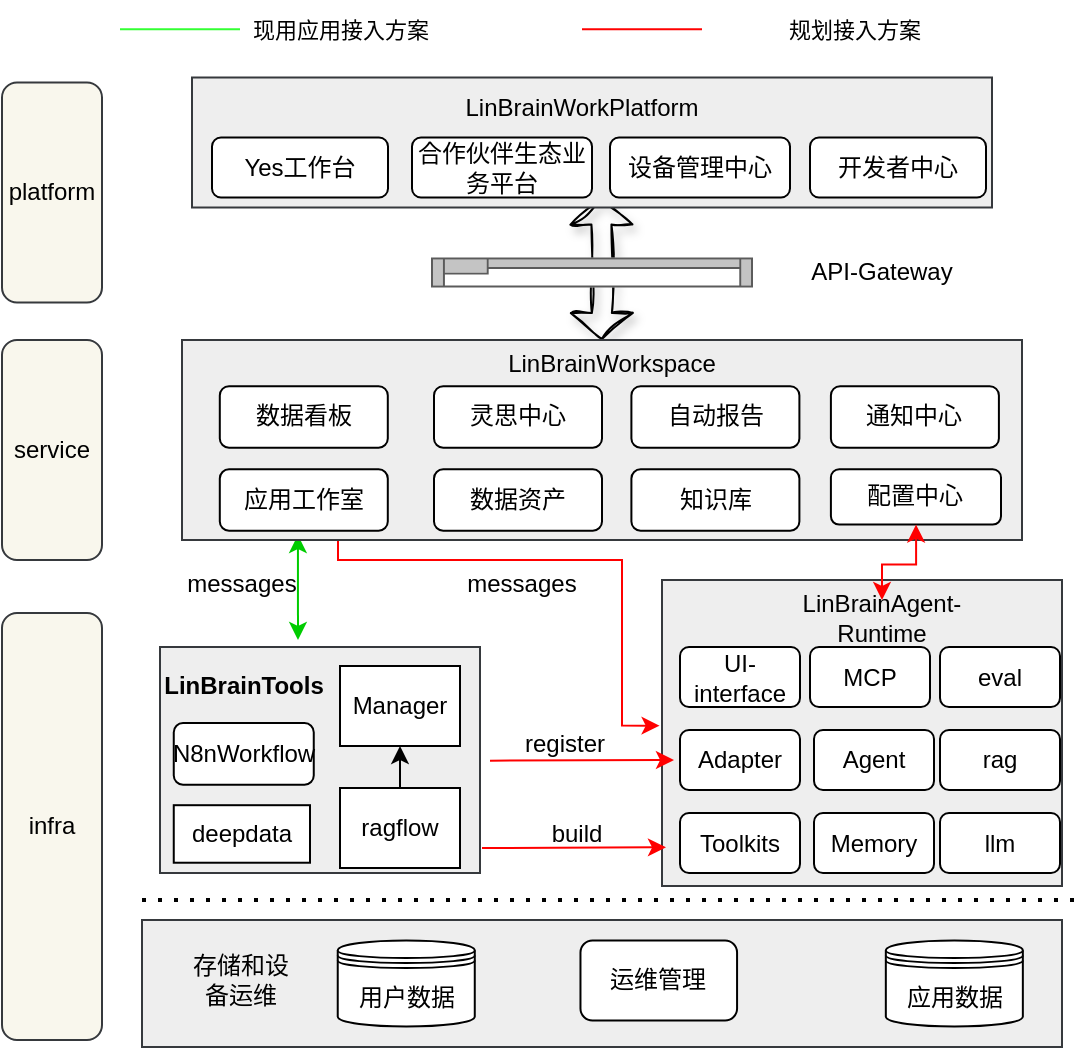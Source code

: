 <mxfile version="27.1.5">
  <diagram name="第 1 页" id="lonSiITPs4C6ffdEqrCA">
    <mxGraphModel dx="974" dy="526" grid="1" gridSize="10" guides="1" tooltips="1" connect="1" arrows="1" fold="1" page="1" pageScale="1" pageWidth="827" pageHeight="1169" math="0" shadow="0">
      <root>
        <mxCell id="0" />
        <mxCell id="1" parent="0" />
        <mxCell id="mYwyg0G2E5H3gfKfkVRK-89" value="" style="shape=flexArrow;endArrow=classic;startArrow=classic;html=1;rounded=1;shadow=1;sketch=1;curveFitting=1;jiggle=2;flowAnimation=0;endSize=4;startSize=4;" edge="1" parent="1">
          <mxGeometry width="100" height="100" relative="1" as="geometry">
            <mxPoint x="390" y="280" as="sourcePoint" />
            <mxPoint x="389.66" y="208.75" as="targetPoint" />
          </mxGeometry>
        </mxCell>
        <mxCell id="mYwyg0G2E5H3gfKfkVRK-2" value="" style="rounded=0;whiteSpace=wrap;html=1;fillColor=#eeeeee;strokeColor=#36393d;" vertex="1" parent="1">
          <mxGeometry x="420" y="400" width="200" height="153" as="geometry" />
        </mxCell>
        <mxCell id="mYwyg0G2E5H3gfKfkVRK-23" value="" style="endArrow=none;dashed=1;html=1;dashPattern=1 3;strokeWidth=2;rounded=0;" edge="1" parent="1">
          <mxGeometry width="50" height="50" relative="1" as="geometry">
            <mxPoint x="160" y="560" as="sourcePoint" />
            <mxPoint x="630" y="560" as="targetPoint" />
          </mxGeometry>
        </mxCell>
        <mxCell id="mYwyg0G2E5H3gfKfkVRK-25" value="Toolkits" style="rounded=1;whiteSpace=wrap;html=1;" vertex="1" parent="1">
          <mxGeometry x="429" y="516.5" width="60" height="30" as="geometry" />
        </mxCell>
        <mxCell id="mYwyg0G2E5H3gfKfkVRK-32" value="LinBrainAgent-Runtime" style="text;html=1;align=center;verticalAlign=middle;whiteSpace=wrap;rounded=0;" vertex="1" parent="1">
          <mxGeometry x="470" y="410" width="120" height="17" as="geometry" />
        </mxCell>
        <mxCell id="mYwyg0G2E5H3gfKfkVRK-33" value="" style="endArrow=classic;html=1;rounded=0;strokeColor=#FF0000;" edge="1" parent="1">
          <mxGeometry width="50" height="50" relative="1" as="geometry">
            <mxPoint x="330" y="534" as="sourcePoint" />
            <mxPoint x="422" y="533.66" as="targetPoint" />
          </mxGeometry>
        </mxCell>
        <mxCell id="mYwyg0G2E5H3gfKfkVRK-35" value="llm" style="rounded=1;whiteSpace=wrap;html=1;" vertex="1" parent="1">
          <mxGeometry x="559" y="516.5" width="60" height="30" as="geometry" />
        </mxCell>
        <mxCell id="mYwyg0G2E5H3gfKfkVRK-37" value="infra" style="text;html=1;align=center;verticalAlign=middle;whiteSpace=wrap;rounded=1;fillColor=#f9f7ed;strokeColor=#36393d;" vertex="1" parent="1">
          <mxGeometry x="90" y="416.5" width="50" height="213.5" as="geometry" />
        </mxCell>
        <mxCell id="mYwyg0G2E5H3gfKfkVRK-38" value="service" style="text;html=1;align=center;verticalAlign=middle;whiteSpace=wrap;rounded=1;fillColor=#f9f7ed;strokeColor=#36393d;" vertex="1" parent="1">
          <mxGeometry x="90" y="280" width="50" height="110" as="geometry" />
        </mxCell>
        <mxCell id="mYwyg0G2E5H3gfKfkVRK-48" value="" style="group" vertex="1" connectable="0" parent="1">
          <mxGeometry x="160" y="570" width="460" height="63.5" as="geometry" />
        </mxCell>
        <mxCell id="mYwyg0G2E5H3gfKfkVRK-44" value="" style="rounded=0;whiteSpace=wrap;html=1;fillColor=#eeeeee;strokeColor=#36393d;" vertex="1" parent="mYwyg0G2E5H3gfKfkVRK-48">
          <mxGeometry width="460" height="63.5" as="geometry" />
        </mxCell>
        <mxCell id="mYwyg0G2E5H3gfKfkVRK-39" value="用户数据" style="shape=datastore;whiteSpace=wrap;html=1;" vertex="1" parent="mYwyg0G2E5H3gfKfkVRK-48">
          <mxGeometry x="97.872" y="10.25" width="68.511" height="43" as="geometry" />
        </mxCell>
        <mxCell id="mYwyg0G2E5H3gfKfkVRK-41" value="应用数据" style="shape=datastore;whiteSpace=wrap;html=1;" vertex="1" parent="mYwyg0G2E5H3gfKfkVRK-48">
          <mxGeometry x="371.915" y="10.25" width="68.511" height="43" as="geometry" />
        </mxCell>
        <mxCell id="mYwyg0G2E5H3gfKfkVRK-45" value="运维管理" style="rounded=1;whiteSpace=wrap;html=1;" vertex="1" parent="mYwyg0G2E5H3gfKfkVRK-48">
          <mxGeometry x="219.234" y="10.25" width="78.298" height="40" as="geometry" />
        </mxCell>
        <mxCell id="mYwyg0G2E5H3gfKfkVRK-50" value="存储和设备运维" style="text;html=1;align=center;verticalAlign=middle;whiteSpace=wrap;rounded=0;" vertex="1" parent="mYwyg0G2E5H3gfKfkVRK-48">
          <mxGeometry x="19.574" y="15.25" width="58.723" height="30" as="geometry" />
        </mxCell>
        <mxCell id="mYwyg0G2E5H3gfKfkVRK-59" value="" style="group;fillColor=#eeeeee;strokeColor=#36393d;" vertex="1" connectable="0" parent="1">
          <mxGeometry x="169" y="433.5" width="160" height="113" as="geometry" />
        </mxCell>
        <mxCell id="mYwyg0G2E5H3gfKfkVRK-31" value="" style="group" vertex="1" connectable="0" parent="mYwyg0G2E5H3gfKfkVRK-59">
          <mxGeometry width="160" height="113" as="geometry" />
        </mxCell>
        <mxCell id="mYwyg0G2E5H3gfKfkVRK-30" value="" style="group;fillColor=#eeeeee;strokeColor=#36393d;container=0;" vertex="1" connectable="0" parent="mYwyg0G2E5H3gfKfkVRK-31">
          <mxGeometry width="160" height="113" as="geometry" />
        </mxCell>
        <mxCell id="mYwyg0G2E5H3gfKfkVRK-12" value="deepdata" style="whiteSpace=wrap;html=1;" vertex="1" parent="mYwyg0G2E5H3gfKfkVRK-31">
          <mxGeometry x="6.88" y="79.1" width="68.12" height="28.764" as="geometry" />
        </mxCell>
        <mxCell id="mYwyg0G2E5H3gfKfkVRK-36" value="N8nWorkflow" style="rounded=1;whiteSpace=wrap;html=1;" vertex="1" parent="mYwyg0G2E5H3gfKfkVRK-31">
          <mxGeometry x="6.88" y="38.009" width="70" height="30.818" as="geometry" />
        </mxCell>
        <mxCell id="mYwyg0G2E5H3gfKfkVRK-29" value="&lt;b&gt;LinBrainTools&lt;/b&gt;" style="text;html=1;align=center;verticalAlign=middle;whiteSpace=wrap;rounded=0;" vertex="1" parent="mYwyg0G2E5H3gfKfkVRK-31">
          <mxGeometry x="6" y="7.191" width="71.88" height="23.627" as="geometry" />
        </mxCell>
        <mxCell id="mYwyg0G2E5H3gfKfkVRK-6" value="Manager" style="whiteSpace=wrap;html=1;" vertex="1" parent="mYwyg0G2E5H3gfKfkVRK-59">
          <mxGeometry x="90" y="9.5" width="60" height="40" as="geometry" />
        </mxCell>
        <mxCell id="mYwyg0G2E5H3gfKfkVRK-21" style="edgeStyle=orthogonalEdgeStyle;rounded=0;orthogonalLoop=1;jettySize=auto;html=1;entryX=0.5;entryY=1;entryDx=0;entryDy=0;" edge="1" parent="mYwyg0G2E5H3gfKfkVRK-59" source="mYwyg0G2E5H3gfKfkVRK-7" target="mYwyg0G2E5H3gfKfkVRK-6">
          <mxGeometry relative="1" as="geometry" />
        </mxCell>
        <mxCell id="mYwyg0G2E5H3gfKfkVRK-7" value="ragflow" style="whiteSpace=wrap;html=1;" vertex="1" parent="mYwyg0G2E5H3gfKfkVRK-59">
          <mxGeometry x="90" y="70.5" width="60" height="40" as="geometry" />
        </mxCell>
        <mxCell id="mYwyg0G2E5H3gfKfkVRK-60" value="" style="endArrow=classic;html=1;rounded=0;strokeColor=#00CC00;entryX=0.138;entryY=0.975;entryDx=0;entryDy=0;entryPerimeter=0;startArrow=classic;startFill=1;endFill=1;" edge="1" parent="1" target="mYwyg0G2E5H3gfKfkVRK-8">
          <mxGeometry width="50" height="50" relative="1" as="geometry">
            <mxPoint x="238" y="430" as="sourcePoint" />
            <mxPoint x="237.66" y="384" as="targetPoint" />
          </mxGeometry>
        </mxCell>
        <mxCell id="mYwyg0G2E5H3gfKfkVRK-62" style="edgeStyle=orthogonalEdgeStyle;rounded=0;orthogonalLoop=1;jettySize=auto;html=1;entryX=0.75;entryY=1;entryDx=0;entryDy=0;strokeColor=#FF0000;startArrow=classic;startFill=1;exitX=-0.006;exitY=0.476;exitDx=0;exitDy=0;exitPerimeter=0;" edge="1" parent="1" source="mYwyg0G2E5H3gfKfkVRK-2" target="mYwyg0G2E5H3gfKfkVRK-19">
          <mxGeometry relative="1" as="geometry">
            <mxPoint x="460" y="410" as="sourcePoint" />
            <Array as="points">
              <mxPoint x="400" y="473" />
              <mxPoint x="400" y="390" />
              <mxPoint x="258" y="390" />
              <mxPoint x="258" y="375" />
            </Array>
          </mxGeometry>
        </mxCell>
        <mxCell id="mYwyg0G2E5H3gfKfkVRK-63" value="UI-interface" style="rounded=1;whiteSpace=wrap;html=1;" vertex="1" parent="1">
          <mxGeometry x="429" y="433.5" width="60" height="30" as="geometry" />
        </mxCell>
        <mxCell id="mYwyg0G2E5H3gfKfkVRK-64" value="Adapter" style="rounded=1;whiteSpace=wrap;html=1;" vertex="1" parent="1">
          <mxGeometry x="429" y="475" width="60" height="30" as="geometry" />
        </mxCell>
        <mxCell id="mYwyg0G2E5H3gfKfkVRK-65" value="MCP" style="rounded=1;whiteSpace=wrap;html=1;" vertex="1" parent="1">
          <mxGeometry x="494" y="433.5" width="60" height="30" as="geometry" />
        </mxCell>
        <mxCell id="mYwyg0G2E5H3gfKfkVRK-66" value="eval" style="rounded=1;whiteSpace=wrap;html=1;" vertex="1" parent="1">
          <mxGeometry x="559" y="433.5" width="60" height="30" as="geometry" />
        </mxCell>
        <mxCell id="mYwyg0G2E5H3gfKfkVRK-67" value="rag" style="rounded=1;whiteSpace=wrap;html=1;" vertex="1" parent="1">
          <mxGeometry x="559" y="475" width="60" height="30" as="geometry" />
        </mxCell>
        <mxCell id="mYwyg0G2E5H3gfKfkVRK-68" value="Agent" style="rounded=1;whiteSpace=wrap;html=1;" vertex="1" parent="1">
          <mxGeometry x="496" y="475" width="60" height="30" as="geometry" />
        </mxCell>
        <mxCell id="mYwyg0G2E5H3gfKfkVRK-69" value="Memory" style="rounded=1;whiteSpace=wrap;html=1;" vertex="1" parent="1">
          <mxGeometry x="496" y="516.5" width="60" height="30" as="geometry" />
        </mxCell>
        <mxCell id="mYwyg0G2E5H3gfKfkVRK-72" value="messages" style="text;html=1;align=center;verticalAlign=middle;whiteSpace=wrap;rounded=0;" vertex="1" parent="1">
          <mxGeometry x="180" y="386.5" width="60" height="30" as="geometry" />
        </mxCell>
        <mxCell id="mYwyg0G2E5H3gfKfkVRK-73" value="messages" style="text;html=1;align=center;verticalAlign=middle;whiteSpace=wrap;rounded=0;" vertex="1" parent="1">
          <mxGeometry x="320" y="390" width="60" height="23.5" as="geometry" />
        </mxCell>
        <mxCell id="mYwyg0G2E5H3gfKfkVRK-74" value="build" style="text;html=1;align=center;verticalAlign=middle;whiteSpace=wrap;rounded=0;" vertex="1" parent="1">
          <mxGeometry x="355" y="520" width="45" height="13.25" as="geometry" />
        </mxCell>
        <mxCell id="mYwyg0G2E5H3gfKfkVRK-75" value="platform" style="text;html=1;align=center;verticalAlign=middle;whiteSpace=wrap;rounded=1;fillColor=#f9f7ed;strokeColor=#36393d;" vertex="1" parent="1">
          <mxGeometry x="90" y="151.25" width="50" height="110" as="geometry" />
        </mxCell>
        <mxCell id="mYwyg0G2E5H3gfKfkVRK-76" value="" style="rounded=0;whiteSpace=wrap;html=1;fillColor=#eeeeee;strokeColor=#36393d;" vertex="1" parent="1">
          <mxGeometry x="185" y="148.75" width="400" height="65" as="geometry" />
        </mxCell>
        <mxCell id="mYwyg0G2E5H3gfKfkVRK-77" value="LinBrainWorkPlatform" style="text;html=1;align=center;verticalAlign=middle;whiteSpace=wrap;rounded=0;" vertex="1" parent="1">
          <mxGeometry x="320" y="148.75" width="120" height="30" as="geometry" />
        </mxCell>
        <mxCell id="mYwyg0G2E5H3gfKfkVRK-79" value="" style="shape=mxgraph.rack.cisco.cisco_1905_serial_integrated_services_router;html=1;labelPosition=right;align=left;spacingLeft=15;dashed=0;shadow=0;fillColor=#ffffff;" vertex="1" parent="1">
          <mxGeometry x="304.5" y="238.75" width="161" height="15" as="geometry" />
        </mxCell>
        <mxCell id="mYwyg0G2E5H3gfKfkVRK-80" value="API-Gateway" style="text;html=1;align=center;verticalAlign=middle;whiteSpace=wrap;rounded=0;" vertex="1" parent="1">
          <mxGeometry x="484.5" y="231.25" width="90" height="30" as="geometry" />
        </mxCell>
        <mxCell id="mYwyg0G2E5H3gfKfkVRK-81" value="Yes工作台" style="rounded=1;whiteSpace=wrap;html=1;" vertex="1" parent="1">
          <mxGeometry x="195" y="178.75" width="88" height="30" as="geometry" />
        </mxCell>
        <mxCell id="mYwyg0G2E5H3gfKfkVRK-82" value="合作伙伴生态业务平台" style="rounded=1;whiteSpace=wrap;html=1;" vertex="1" parent="1">
          <mxGeometry x="295" y="178.75" width="90" height="30" as="geometry" />
        </mxCell>
        <mxCell id="mYwyg0G2E5H3gfKfkVRK-85" value="设备管理中心" style="rounded=1;whiteSpace=wrap;html=1;" vertex="1" parent="1">
          <mxGeometry x="394" y="178.75" width="90" height="30" as="geometry" />
        </mxCell>
        <mxCell id="mYwyg0G2E5H3gfKfkVRK-86" value="开发者中心" style="rounded=1;whiteSpace=wrap;html=1;" vertex="1" parent="1">
          <mxGeometry x="494" y="178.75" width="88" height="30" as="geometry" />
        </mxCell>
        <mxCell id="mYwyg0G2E5H3gfKfkVRK-88" value="" style="group" vertex="1" connectable="0" parent="1">
          <mxGeometry x="180" y="280" width="420" height="100" as="geometry" />
        </mxCell>
        <mxCell id="mYwyg0G2E5H3gfKfkVRK-8" value="" style="rounded=0;whiteSpace=wrap;html=1;fillColor=#eeeeee;strokeColor=#36393d;" vertex="1" parent="mYwyg0G2E5H3gfKfkVRK-88">
          <mxGeometry width="420.0" height="100" as="geometry" />
        </mxCell>
        <mxCell id="mYwyg0G2E5H3gfKfkVRK-19" value="应用工作室" style="rounded=1;whiteSpace=wrap;html=1;" vertex="1" parent="mYwyg0G2E5H3gfKfkVRK-88">
          <mxGeometry x="18.9" y="64.615" width="84" height="30.769" as="geometry" />
        </mxCell>
        <mxCell id="mYwyg0G2E5H3gfKfkVRK-51" value="LinBrainWorkspace" style="text;html=1;align=center;verticalAlign=middle;whiteSpace=wrap;rounded=0;" vertex="1" parent="mYwyg0G2E5H3gfKfkVRK-88">
          <mxGeometry x="152.25" width="126.0" height="23.077" as="geometry" />
        </mxCell>
        <mxCell id="mYwyg0G2E5H3gfKfkVRK-52" value="配置中心" style="rounded=1;whiteSpace=wrap;html=1;" vertex="1" parent="mYwyg0G2E5H3gfKfkVRK-88">
          <mxGeometry x="324.45" y="64.615" width="85.05" height="27.692" as="geometry" />
        </mxCell>
        <mxCell id="mYwyg0G2E5H3gfKfkVRK-53" value="灵思中心" style="rounded=1;whiteSpace=wrap;html=1;" vertex="1" parent="mYwyg0G2E5H3gfKfkVRK-88">
          <mxGeometry x="126.0" y="23.077" width="84" height="30.769" as="geometry" />
        </mxCell>
        <mxCell id="mYwyg0G2E5H3gfKfkVRK-54" value="数据资产" style="rounded=1;whiteSpace=wrap;html=1;" vertex="1" parent="mYwyg0G2E5H3gfKfkVRK-88">
          <mxGeometry x="126.0" y="64.615" width="84" height="30.769" as="geometry" />
        </mxCell>
        <mxCell id="mYwyg0G2E5H3gfKfkVRK-55" value="数据看板" style="rounded=1;whiteSpace=wrap;html=1;" vertex="1" parent="mYwyg0G2E5H3gfKfkVRK-88">
          <mxGeometry x="18.9" y="23.077" width="84" height="30.769" as="geometry" />
        </mxCell>
        <mxCell id="mYwyg0G2E5H3gfKfkVRK-56" value="自动报告" style="rounded=1;whiteSpace=wrap;html=1;" vertex="1" parent="mYwyg0G2E5H3gfKfkVRK-88">
          <mxGeometry x="224.7" y="23.077" width="84" height="30.769" as="geometry" />
        </mxCell>
        <mxCell id="mYwyg0G2E5H3gfKfkVRK-57" value="知识库" style="rounded=1;whiteSpace=wrap;html=1;" vertex="1" parent="mYwyg0G2E5H3gfKfkVRK-88">
          <mxGeometry x="224.7" y="64.615" width="84" height="30.769" as="geometry" />
        </mxCell>
        <mxCell id="mYwyg0G2E5H3gfKfkVRK-58" value="通知中心" style="rounded=1;whiteSpace=wrap;html=1;" vertex="1" parent="mYwyg0G2E5H3gfKfkVRK-88">
          <mxGeometry x="324.45" y="23.077" width="84" height="30.769" as="geometry" />
        </mxCell>
        <mxCell id="mYwyg0G2E5H3gfKfkVRK-91" value="" style="endArrow=none;html=1;rounded=1;shadow=0;strokeColor=#FF0000;align=center;verticalAlign=middle;fontFamily=Helvetica;fontSize=11;fontColor=default;labelBackgroundColor=default;flowAnimation=0;" edge="1" parent="1">
          <mxGeometry width="50" height="50" relative="1" as="geometry">
            <mxPoint x="380" y="124.58" as="sourcePoint" />
            <mxPoint x="440" y="124.58" as="targetPoint" />
          </mxGeometry>
        </mxCell>
        <mxCell id="mYwyg0G2E5H3gfKfkVRK-92" value="" style="endArrow=none;html=1;rounded=1;shadow=0;strokeColor=#33FF33;align=center;verticalAlign=middle;fontFamily=Helvetica;fontSize=11;fontColor=default;labelBackgroundColor=default;flowAnimation=0;" edge="1" parent="1">
          <mxGeometry width="50" height="50" relative="1" as="geometry">
            <mxPoint x="149" y="124.58" as="sourcePoint" />
            <mxPoint x="209" y="124.58" as="targetPoint" />
          </mxGeometry>
        </mxCell>
        <mxCell id="mYwyg0G2E5H3gfKfkVRK-93" value="现用应用接入方案" style="text;html=1;align=center;verticalAlign=middle;whiteSpace=wrap;rounded=0;fontFamily=Helvetica;fontSize=11;fontColor=default;labelBackgroundColor=default;" vertex="1" parent="1">
          <mxGeometry x="209" y="110" width="101" height="30" as="geometry" />
        </mxCell>
        <mxCell id="mYwyg0G2E5H3gfKfkVRK-94" value="规划接入方案" style="text;html=1;align=center;verticalAlign=middle;whiteSpace=wrap;rounded=0;fontFamily=Helvetica;fontSize=11;fontColor=default;labelBackgroundColor=default;" vertex="1" parent="1">
          <mxGeometry x="465.5" y="110" width="101" height="30" as="geometry" />
        </mxCell>
        <mxCell id="mYwyg0G2E5H3gfKfkVRK-71" style="edgeStyle=orthogonalEdgeStyle;rounded=0;orthogonalLoop=1;jettySize=auto;html=1;entryX=0.5;entryY=0;entryDx=0;entryDy=0;strokeColor=#FF0000;startArrow=classic;startFill=1;" edge="1" parent="1" source="mYwyg0G2E5H3gfKfkVRK-52" target="mYwyg0G2E5H3gfKfkVRK-32">
          <mxGeometry relative="1" as="geometry" />
        </mxCell>
        <mxCell id="mYwyg0G2E5H3gfKfkVRK-95" value="" style="endArrow=classic;html=1;rounded=0;strokeColor=#FF0000;" edge="1" parent="1">
          <mxGeometry width="50" height="50" relative="1" as="geometry">
            <mxPoint x="334" y="490.34" as="sourcePoint" />
            <mxPoint x="426" y="490" as="targetPoint" />
          </mxGeometry>
        </mxCell>
        <mxCell id="mYwyg0G2E5H3gfKfkVRK-96" value="register" style="text;html=1;align=center;verticalAlign=middle;whiteSpace=wrap;rounded=0;" vertex="1" parent="1">
          <mxGeometry x="349" y="475" width="45" height="13.25" as="geometry" />
        </mxCell>
      </root>
    </mxGraphModel>
  </diagram>
</mxfile>

